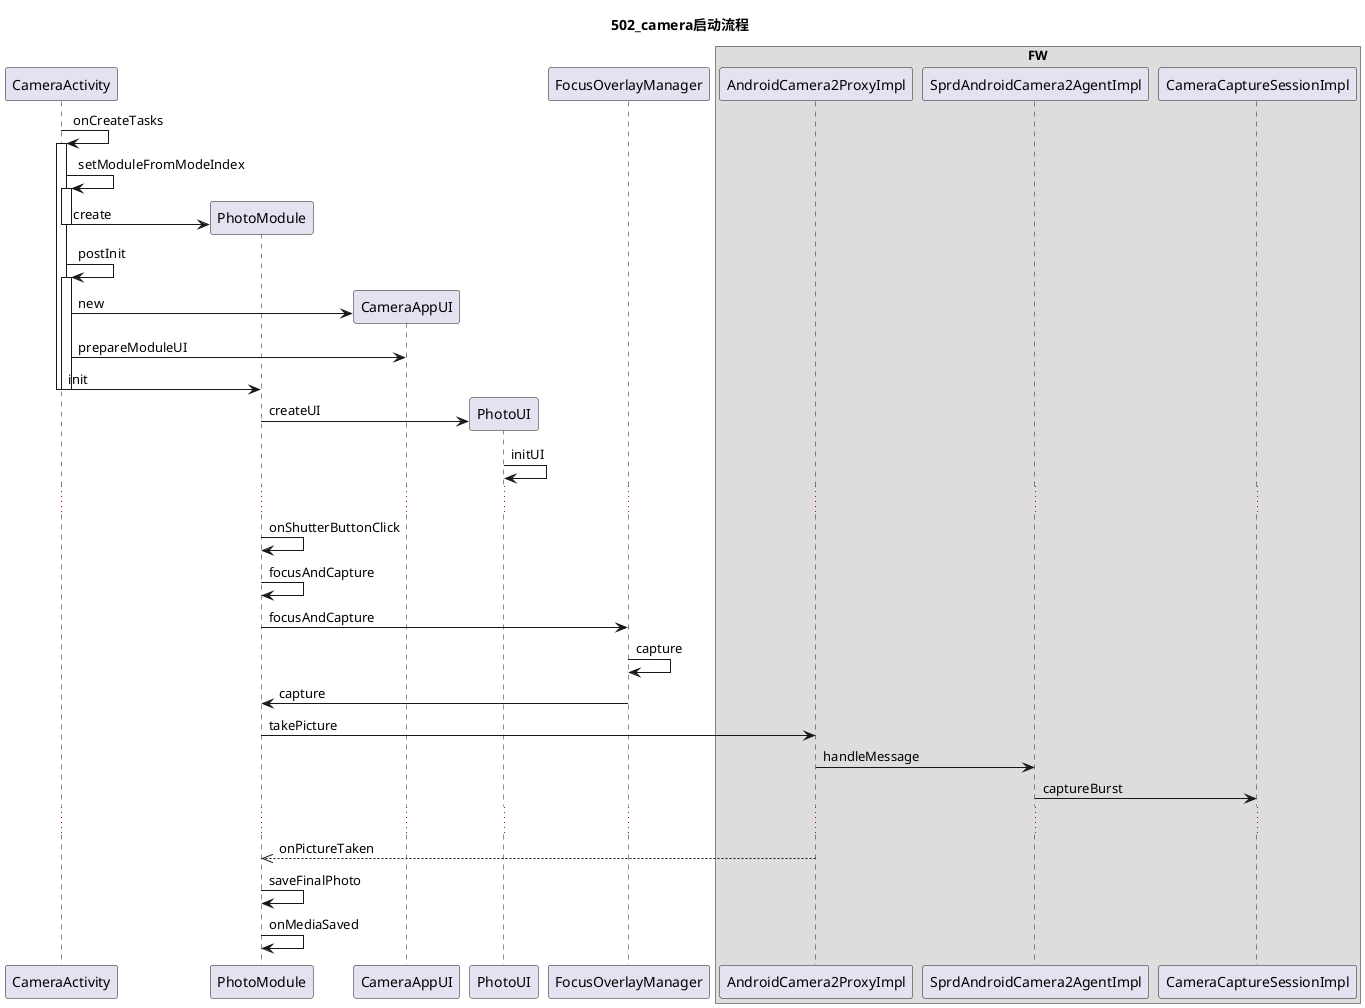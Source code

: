 @startuml
title 502_camera启动流程



CameraActivity -> CameraActivity:onCreateTasks
activate CameraActivity
CameraActivity -> CameraActivity:setModuleFromModeIndex
activate CameraActivity
create PhotoModule
CameraActivity ->PhotoModule:create
deactivate CameraActivity
CameraActivity -> CameraActivity:postInit
activate CameraActivity
create CameraAppUI
CameraActivity ->CameraAppUI:new
CameraActivity->CameraAppUI:prepareModuleUI
CameraActivity->PhotoModule:init
deactivate CameraActivity
deactivate CameraActivity
create PhotoUI
PhotoModule->PhotoUI:createUI
PhotoUI->PhotoUI:initUI

...
PhotoModule->PhotoModule:onShutterButtonClick
PhotoModule->PhotoModule:focusAndCapture
PhotoModule->FocusOverlayManager:focusAndCapture
FocusOverlayManager->FocusOverlayManager:capture
FocusOverlayManager->PhotoModule:capture
PhotoModule->AndroidCamera2ProxyImpl:takePicture

box "FW"
participant AndroidCamera2ProxyImpl
participant SprdAndroidCamera2AgentImpl
participant CameraCaptureSessionImpl
end box

AndroidCamera2ProxyImpl->SprdAndroidCamera2AgentImpl:handleMessage
SprdAndroidCamera2AgentImpl->CameraCaptureSessionImpl:captureBurst
...
PhotoModule<<--AndroidCamera2ProxyImpl:onPictureTaken
PhotoModule->PhotoModule:saveFinalPhoto
PhotoModule->PhotoModule:onMediaSaved












@enduml